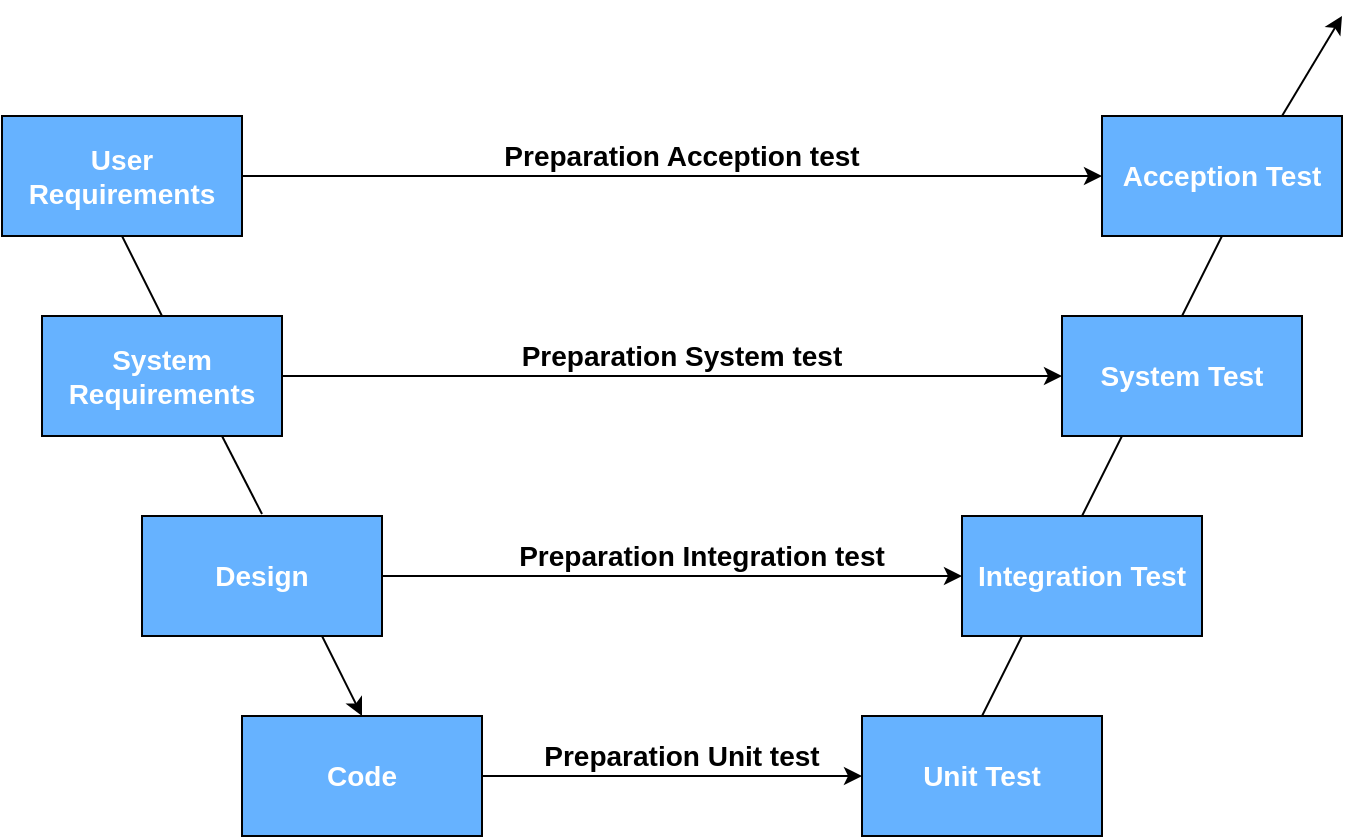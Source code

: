 <mxfile version="13.9.5" type="device"><diagram id="Dw4VepKg3P3vb0SK3Fhk" name="Page-1"><mxGraphModel dx="946" dy="589" grid="1" gridSize="10" guides="1" tooltips="1" connect="1" arrows="1" fold="1" page="1" pageScale="1" pageWidth="850" pageHeight="1100" math="0" shadow="0"><root><mxCell id="0"/><mxCell id="1" parent="0"/><mxCell id="dyH145cUb8-EXXmzr6hm-1" value="&lt;b style=&quot;font-size: 14px;&quot;&gt;&lt;font color=&quot;#ffffff&quot; style=&quot;font-size: 14px;&quot;&gt;User Requirements&lt;/font&gt;&lt;/b&gt;" style="rounded=0;whiteSpace=wrap;html=1;fillColor=#66B2FF;fontSize=14;" vertex="1" parent="1"><mxGeometry x="80" y="190" width="120" height="60" as="geometry"/></mxCell><mxCell id="dyH145cUb8-EXXmzr6hm-2" value="&lt;b style=&quot;font-size: 14px;&quot;&gt;&lt;font color=&quot;#ffffff&quot; style=&quot;font-size: 14px;&quot;&gt;System Requirements&lt;/font&gt;&lt;/b&gt;" style="rounded=0;whiteSpace=wrap;html=1;fillColor=#66B2FF;fontSize=14;" vertex="1" parent="1"><mxGeometry x="100" y="290" width="120" height="60" as="geometry"/></mxCell><mxCell id="dyH145cUb8-EXXmzr6hm-4" value="&lt;b style=&quot;font-size: 14px;&quot;&gt;&lt;font color=&quot;#ffffff&quot; style=&quot;font-size: 14px;&quot;&gt;Design&lt;/font&gt;&lt;/b&gt;" style="rounded=0;whiteSpace=wrap;html=1;fillColor=#66B2FF;fontSize=14;" vertex="1" parent="1"><mxGeometry x="150" y="390" width="120" height="60" as="geometry"/></mxCell><mxCell id="dyH145cUb8-EXXmzr6hm-6" value="&lt;b style=&quot;font-size: 14px;&quot;&gt;&lt;font color=&quot;#ffffff&quot; style=&quot;font-size: 14px;&quot;&gt;Code&lt;/font&gt;&lt;/b&gt;" style="rounded=0;whiteSpace=wrap;html=1;fillColor=#66B2FF;fontSize=14;" vertex="1" parent="1"><mxGeometry x="200" y="490" width="120" height="60" as="geometry"/></mxCell><mxCell id="dyH145cUb8-EXXmzr6hm-7" value="&lt;b style=&quot;font-size: 14px;&quot;&gt;&lt;font color=&quot;#ffffff&quot; style=&quot;font-size: 14px;&quot;&gt;Unit Test&lt;/font&gt;&lt;/b&gt;" style="rounded=0;whiteSpace=wrap;html=1;fillColor=#66B2FF;fontSize=14;" vertex="1" parent="1"><mxGeometry x="510" y="490" width="120" height="60" as="geometry"/></mxCell><mxCell id="dyH145cUb8-EXXmzr6hm-8" value="&lt;b style=&quot;font-size: 14px;&quot;&gt;&lt;font color=&quot;#ffffff&quot; style=&quot;font-size: 14px;&quot;&gt;Integration Test&lt;/font&gt;&lt;/b&gt;" style="rounded=0;whiteSpace=wrap;html=1;fillColor=#66B2FF;fontSize=14;" vertex="1" parent="1"><mxGeometry x="560" y="390" width="120" height="60" as="geometry"/></mxCell><mxCell id="dyH145cUb8-EXXmzr6hm-9" value="&lt;b style=&quot;font-size: 14px;&quot;&gt;&lt;font color=&quot;#ffffff&quot; style=&quot;font-size: 14px;&quot;&gt;System Test&lt;/font&gt;&lt;/b&gt;" style="rounded=0;whiteSpace=wrap;html=1;fillColor=#66B2FF;fontSize=14;" vertex="1" parent="1"><mxGeometry x="610" y="290" width="120" height="60" as="geometry"/></mxCell><mxCell id="dyH145cUb8-EXXmzr6hm-10" value="&lt;b style=&quot;font-size: 14px;&quot;&gt;&lt;font color=&quot;#ffffff&quot; style=&quot;font-size: 14px;&quot;&gt;Acception Test&lt;/font&gt;&lt;/b&gt;" style="rounded=0;whiteSpace=wrap;html=1;fillColor=#66B2FF;fontSize=14;" vertex="1" parent="1"><mxGeometry x="630" y="190" width="120" height="60" as="geometry"/></mxCell><mxCell id="dyH145cUb8-EXXmzr6hm-15" value="" style="endArrow=none;html=1;entryX=0.5;entryY=1;entryDx=0;entryDy=0;exitX=0.5;exitY=0;exitDx=0;exitDy=0;fontSize=14;" edge="1" parent="1" source="dyH145cUb8-EXXmzr6hm-2" target="dyH145cUb8-EXXmzr6hm-1"><mxGeometry width="50" height="50" relative="1" as="geometry"><mxPoint y="340" as="sourcePoint"/><mxPoint x="50" y="290" as="targetPoint"/></mxGeometry></mxCell><mxCell id="dyH145cUb8-EXXmzr6hm-16" value="" style="endArrow=none;html=1;fontSize=14;" edge="1" parent="1"><mxGeometry width="50" height="50" relative="1" as="geometry"><mxPoint x="210" y="389" as="sourcePoint"/><mxPoint x="190" y="350" as="targetPoint"/></mxGeometry></mxCell><mxCell id="dyH145cUb8-EXXmzr6hm-18" value="" style="endArrow=none;html=1;entryX=0.25;entryY=1;entryDx=0;entryDy=0;exitX=0.5;exitY=0;exitDx=0;exitDy=0;fontSize=14;" edge="1" parent="1" source="dyH145cUb8-EXXmzr6hm-7" target="dyH145cUb8-EXXmzr6hm-8"><mxGeometry width="50" height="50" relative="1" as="geometry"><mxPoint x="180" y="320" as="sourcePoint"/><mxPoint x="150" y="280" as="targetPoint"/></mxGeometry></mxCell><mxCell id="dyH145cUb8-EXXmzr6hm-19" value="" style="endArrow=none;html=1;entryX=0.25;entryY=1;entryDx=0;entryDy=0;exitX=0.5;exitY=0;exitDx=0;exitDy=0;fontSize=14;" edge="1" parent="1" source="dyH145cUb8-EXXmzr6hm-8" target="dyH145cUb8-EXXmzr6hm-9"><mxGeometry width="50" height="50" relative="1" as="geometry"><mxPoint x="190" y="330" as="sourcePoint"/><mxPoint x="160" y="290" as="targetPoint"/></mxGeometry></mxCell><mxCell id="dyH145cUb8-EXXmzr6hm-20" value="" style="endArrow=none;html=1;entryX=0.5;entryY=1;entryDx=0;entryDy=0;exitX=0.5;exitY=0;exitDx=0;exitDy=0;fontSize=14;" edge="1" parent="1" source="dyH145cUb8-EXXmzr6hm-9" target="dyH145cUb8-EXXmzr6hm-10"><mxGeometry width="50" height="50" relative="1" as="geometry"><mxPoint x="200" y="340" as="sourcePoint"/><mxPoint x="170" y="300" as="targetPoint"/></mxGeometry></mxCell><mxCell id="dyH145cUb8-EXXmzr6hm-21" value="&lt;b style=&quot;font-size: 14px&quot;&gt;Preparation Acception test&lt;/b&gt;" style="text;html=1;strokeColor=none;fillColor=none;align=center;verticalAlign=middle;whiteSpace=wrap;rounded=0;fontSize=14;" vertex="1" parent="1"><mxGeometry x="320" y="200" width="200" height="20" as="geometry"/></mxCell><mxCell id="dyH145cUb8-EXXmzr6hm-22" value="&lt;b style=&quot;font-size: 14px&quot;&gt;Preparation System test&lt;/b&gt;" style="text;html=1;strokeColor=none;fillColor=none;align=center;verticalAlign=middle;whiteSpace=wrap;rounded=0;fontSize=14;" vertex="1" parent="1"><mxGeometry x="335" y="300" width="170" height="20" as="geometry"/></mxCell><mxCell id="dyH145cUb8-EXXmzr6hm-23" value="&lt;b style=&quot;font-size: 14px&quot;&gt;Preparation Integration test&lt;/b&gt;" style="text;html=1;strokeColor=none;fillColor=none;align=center;verticalAlign=middle;whiteSpace=wrap;rounded=0;fontSize=14;" vertex="1" parent="1"><mxGeometry x="330" y="400" width="200" height="20" as="geometry"/></mxCell><mxCell id="dyH145cUb8-EXXmzr6hm-24" value="&lt;b style=&quot;font-size: 14px&quot;&gt;Preparation Unit test&lt;/b&gt;" style="text;html=1;strokeColor=none;fillColor=none;align=center;verticalAlign=middle;whiteSpace=wrap;rounded=0;fontSize=14;" vertex="1" parent="1"><mxGeometry x="350" y="500" width="140" height="20" as="geometry"/></mxCell><mxCell id="dyH145cUb8-EXXmzr6hm-26" value="" style="endArrow=classic;html=1;fontSize=14;" edge="1" parent="1" target="dyH145cUb8-EXXmzr6hm-10"><mxGeometry width="50" height="50" relative="1" as="geometry"><mxPoint x="200" y="220" as="sourcePoint"/><mxPoint x="240" y="170" as="targetPoint"/></mxGeometry></mxCell><mxCell id="dyH145cUb8-EXXmzr6hm-27" value="" style="endArrow=classic;html=1;fontSize=14;entryX=0;entryY=0.5;entryDx=0;entryDy=0;exitX=1;exitY=0.5;exitDx=0;exitDy=0;" edge="1" parent="1" source="dyH145cUb8-EXXmzr6hm-2" target="dyH145cUb8-EXXmzr6hm-9"><mxGeometry width="50" height="50" relative="1" as="geometry"><mxPoint x="200" y="230" as="sourcePoint"/><mxPoint x="640" y="230" as="targetPoint"/></mxGeometry></mxCell><mxCell id="dyH145cUb8-EXXmzr6hm-28" value="" style="endArrow=classic;html=1;fontSize=14;exitX=1;exitY=0.5;exitDx=0;exitDy=0;" edge="1" parent="1" source="dyH145cUb8-EXXmzr6hm-4" target="dyH145cUb8-EXXmzr6hm-8"><mxGeometry width="50" height="50" relative="1" as="geometry"><mxPoint x="210" y="240" as="sourcePoint"/><mxPoint x="650" y="240" as="targetPoint"/></mxGeometry></mxCell><mxCell id="dyH145cUb8-EXXmzr6hm-29" value="" style="endArrow=classic;html=1;fontSize=14;exitX=1;exitY=0.5;exitDx=0;exitDy=0;" edge="1" parent="1" source="dyH145cUb8-EXXmzr6hm-6" target="dyH145cUb8-EXXmzr6hm-7"><mxGeometry width="50" height="50" relative="1" as="geometry"><mxPoint x="220" y="250" as="sourcePoint"/><mxPoint x="660" y="250" as="targetPoint"/></mxGeometry></mxCell><mxCell id="dyH145cUb8-EXXmzr6hm-30" value="" style="endArrow=classic;html=1;fontSize=14;exitX=0.75;exitY=0;exitDx=0;exitDy=0;" edge="1" parent="1" source="dyH145cUb8-EXXmzr6hm-10"><mxGeometry width="50" height="50" relative="1" as="geometry"><mxPoint x="710" y="150" as="sourcePoint"/><mxPoint x="750" y="140" as="targetPoint"/></mxGeometry></mxCell><mxCell id="dyH145cUb8-EXXmzr6hm-31" value="" style="endArrow=classic;html=1;fontSize=14;entryX=0.5;entryY=0;entryDx=0;entryDy=0;exitX=0.75;exitY=1;exitDx=0;exitDy=0;" edge="1" parent="1" source="dyH145cUb8-EXXmzr6hm-4" target="dyH145cUb8-EXXmzr6hm-6"><mxGeometry width="50" height="50" relative="1" as="geometry"><mxPoint x="70" y="540" as="sourcePoint"/><mxPoint x="120" y="490" as="targetPoint"/></mxGeometry></mxCell></root></mxGraphModel></diagram></mxfile>